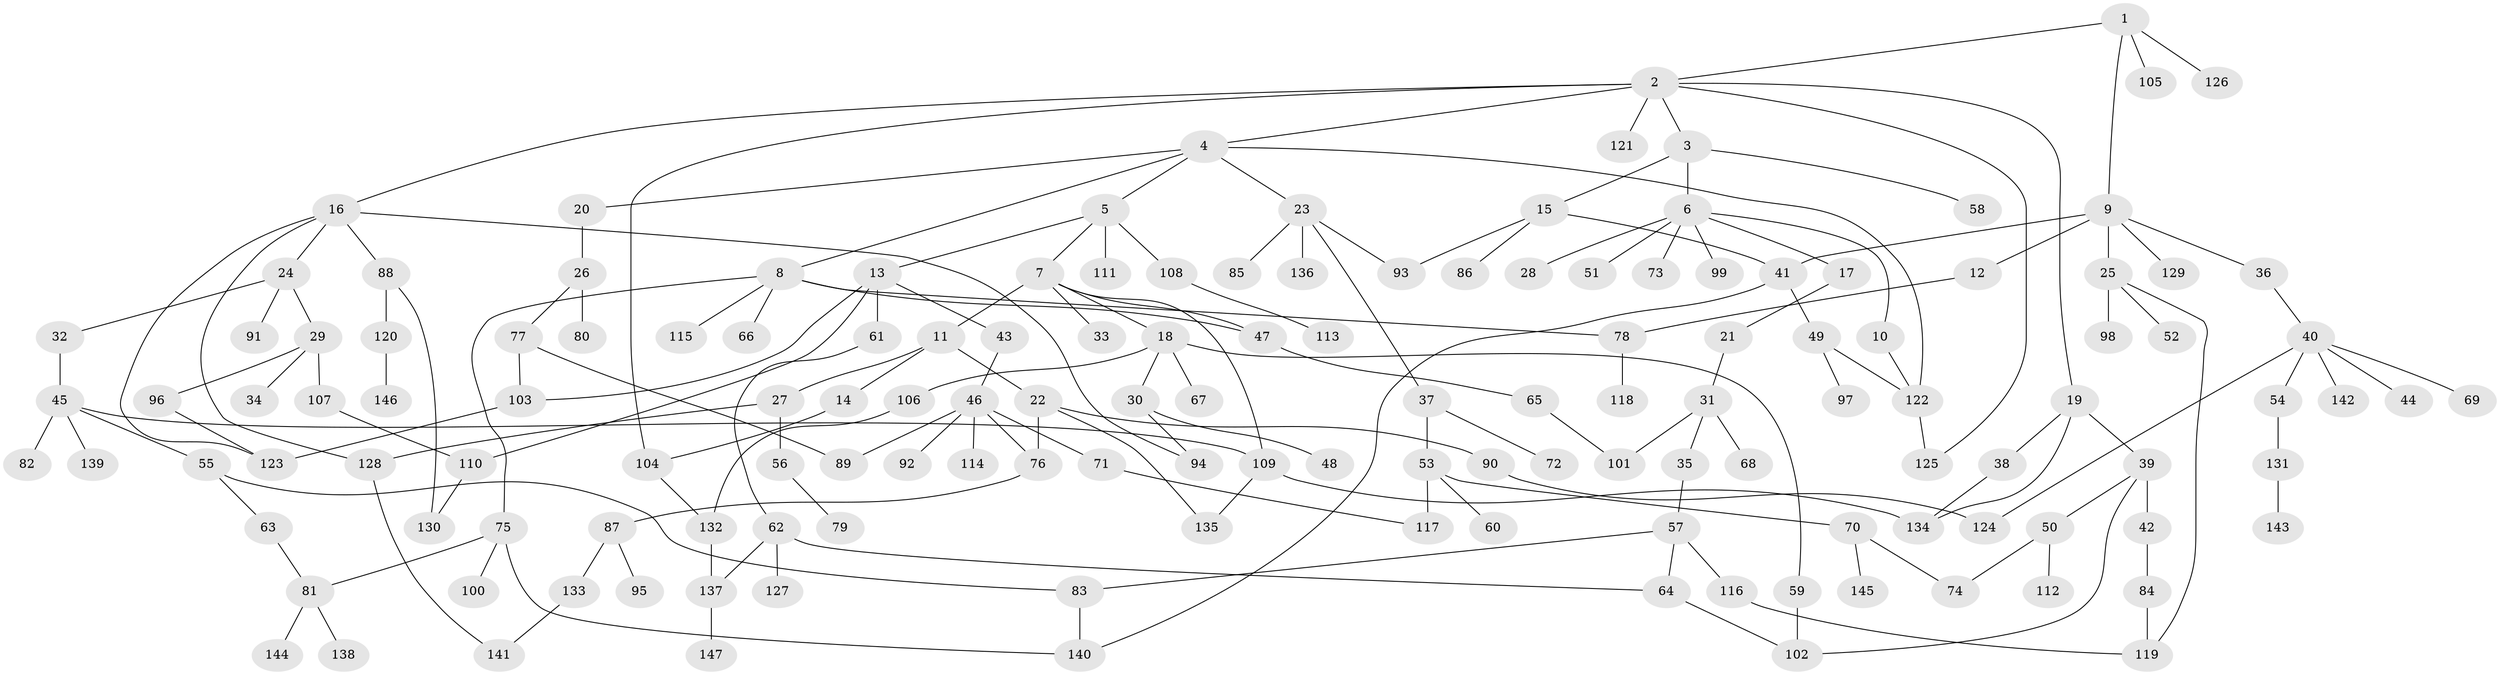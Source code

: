 // Generated by graph-tools (version 1.1) at 2025/42/03/09/25 04:42:42]
// undirected, 147 vertices, 183 edges
graph export_dot {
graph [start="1"]
  node [color=gray90,style=filled];
  1;
  2;
  3;
  4;
  5;
  6;
  7;
  8;
  9;
  10;
  11;
  12;
  13;
  14;
  15;
  16;
  17;
  18;
  19;
  20;
  21;
  22;
  23;
  24;
  25;
  26;
  27;
  28;
  29;
  30;
  31;
  32;
  33;
  34;
  35;
  36;
  37;
  38;
  39;
  40;
  41;
  42;
  43;
  44;
  45;
  46;
  47;
  48;
  49;
  50;
  51;
  52;
  53;
  54;
  55;
  56;
  57;
  58;
  59;
  60;
  61;
  62;
  63;
  64;
  65;
  66;
  67;
  68;
  69;
  70;
  71;
  72;
  73;
  74;
  75;
  76;
  77;
  78;
  79;
  80;
  81;
  82;
  83;
  84;
  85;
  86;
  87;
  88;
  89;
  90;
  91;
  92;
  93;
  94;
  95;
  96;
  97;
  98;
  99;
  100;
  101;
  102;
  103;
  104;
  105;
  106;
  107;
  108;
  109;
  110;
  111;
  112;
  113;
  114;
  115;
  116;
  117;
  118;
  119;
  120;
  121;
  122;
  123;
  124;
  125;
  126;
  127;
  128;
  129;
  130;
  131;
  132;
  133;
  134;
  135;
  136;
  137;
  138;
  139;
  140;
  141;
  142;
  143;
  144;
  145;
  146;
  147;
  1 -- 2;
  1 -- 9;
  1 -- 105;
  1 -- 126;
  2 -- 3;
  2 -- 4;
  2 -- 16;
  2 -- 19;
  2 -- 104;
  2 -- 121;
  2 -- 125;
  3 -- 6;
  3 -- 15;
  3 -- 58;
  4 -- 5;
  4 -- 8;
  4 -- 20;
  4 -- 23;
  4 -- 122;
  5 -- 7;
  5 -- 13;
  5 -- 108;
  5 -- 111;
  6 -- 10;
  6 -- 17;
  6 -- 28;
  6 -- 51;
  6 -- 73;
  6 -- 99;
  7 -- 11;
  7 -- 18;
  7 -- 33;
  7 -- 109;
  7 -- 47;
  8 -- 47;
  8 -- 66;
  8 -- 75;
  8 -- 78;
  8 -- 115;
  9 -- 12;
  9 -- 25;
  9 -- 36;
  9 -- 129;
  9 -- 41;
  10 -- 122;
  11 -- 14;
  11 -- 22;
  11 -- 27;
  12 -- 78;
  13 -- 43;
  13 -- 61;
  13 -- 110;
  13 -- 103;
  14 -- 104;
  15 -- 41;
  15 -- 86;
  15 -- 93;
  16 -- 24;
  16 -- 88;
  16 -- 94;
  16 -- 123;
  16 -- 128;
  17 -- 21;
  18 -- 30;
  18 -- 59;
  18 -- 67;
  18 -- 106;
  19 -- 38;
  19 -- 39;
  19 -- 134;
  20 -- 26;
  21 -- 31;
  22 -- 90;
  22 -- 135;
  22 -- 76;
  23 -- 37;
  23 -- 85;
  23 -- 136;
  23 -- 93;
  24 -- 29;
  24 -- 32;
  24 -- 91;
  25 -- 52;
  25 -- 98;
  25 -- 119;
  26 -- 77;
  26 -- 80;
  27 -- 56;
  27 -- 128;
  29 -- 34;
  29 -- 96;
  29 -- 107;
  30 -- 48;
  30 -- 94;
  31 -- 35;
  31 -- 68;
  31 -- 101;
  32 -- 45;
  35 -- 57;
  36 -- 40;
  37 -- 53;
  37 -- 72;
  38 -- 134;
  39 -- 42;
  39 -- 50;
  39 -- 102;
  40 -- 44;
  40 -- 54;
  40 -- 69;
  40 -- 124;
  40 -- 142;
  41 -- 49;
  41 -- 140;
  42 -- 84;
  43 -- 46;
  45 -- 55;
  45 -- 82;
  45 -- 139;
  45 -- 109;
  46 -- 71;
  46 -- 76;
  46 -- 89;
  46 -- 92;
  46 -- 114;
  47 -- 65;
  49 -- 97;
  49 -- 122;
  50 -- 112;
  50 -- 74;
  53 -- 60;
  53 -- 70;
  53 -- 117;
  54 -- 131;
  55 -- 63;
  55 -- 83;
  56 -- 79;
  57 -- 64;
  57 -- 116;
  57 -- 83;
  59 -- 102;
  61 -- 62;
  62 -- 127;
  62 -- 137;
  62 -- 64;
  63 -- 81;
  64 -- 102;
  65 -- 101;
  70 -- 74;
  70 -- 145;
  71 -- 117;
  75 -- 100;
  75 -- 81;
  75 -- 140;
  76 -- 87;
  77 -- 103;
  77 -- 89;
  78 -- 118;
  81 -- 138;
  81 -- 144;
  83 -- 140;
  84 -- 119;
  87 -- 95;
  87 -- 133;
  88 -- 120;
  88 -- 130;
  90 -- 124;
  96 -- 123;
  103 -- 123;
  104 -- 132;
  106 -- 132;
  107 -- 110;
  108 -- 113;
  109 -- 135;
  109 -- 134;
  110 -- 130;
  116 -- 119;
  120 -- 146;
  122 -- 125;
  128 -- 141;
  131 -- 143;
  132 -- 137;
  133 -- 141;
  137 -- 147;
}
